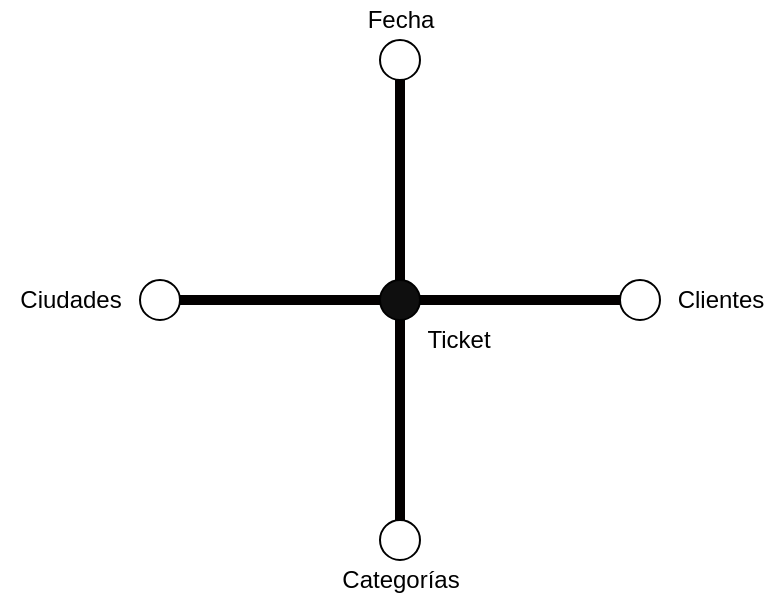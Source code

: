 <mxfile version="16.5.1" type="device"><diagram id="si9U_CuklEWdLb14gxWe" name="Página-1"><mxGraphModel dx="599" dy="381" grid="1" gridSize="10" guides="1" tooltips="1" connect="1" arrows="1" fold="1" page="1" pageScale="1" pageWidth="827" pageHeight="1169" math="0" shadow="0"><root><mxCell id="0"/><mxCell id="1" parent="0"/><mxCell id="MDfLbrN4hrkdVDj2bXb1-1" value="" style="endArrow=none;html=1;rounded=0;fillColor=#a20025;strokeColor=#030000;strokeWidth=5;startArrow=none;" edge="1" parent="1" source="MDfLbrN4hrkdVDj2bXb1-5"><mxGeometry width="50" height="50" relative="1" as="geometry"><mxPoint x="240" y="200" as="sourcePoint"/><mxPoint x="480" y="200" as="targetPoint"/></mxGeometry></mxCell><mxCell id="MDfLbrN4hrkdVDj2bXb1-2" value="" style="endArrow=none;html=1;rounded=0;fillColor=#a20025;strokeColor=#030000;strokeWidth=5;startArrow=none;" edge="1" parent="1" source="MDfLbrN4hrkdVDj2bXb1-8"><mxGeometry width="50" height="50" relative="1" as="geometry"><mxPoint x="360" y="80" as="sourcePoint"/><mxPoint x="360" y="320" as="targetPoint"/></mxGeometry></mxCell><mxCell id="MDfLbrN4hrkdVDj2bXb1-3" value="" style="ellipse;whiteSpace=wrap;html=1;aspect=fixed;" vertex="1" parent="1"><mxGeometry x="350" y="70" width="20" height="20" as="geometry"/></mxCell><mxCell id="MDfLbrN4hrkdVDj2bXb1-4" value="" style="endArrow=none;html=1;rounded=0;fillColor=#a20025;strokeColor=#030000;strokeWidth=5;startArrow=none;" edge="1" parent="1" target="MDfLbrN4hrkdVDj2bXb1-3"><mxGeometry width="50" height="50" relative="1" as="geometry"><mxPoint x="360" y="80" as="sourcePoint"/><mxPoint x="360" y="320" as="targetPoint"/></mxGeometry></mxCell><mxCell id="MDfLbrN4hrkdVDj2bXb1-5" value="" style="ellipse;whiteSpace=wrap;html=1;aspect=fixed;" vertex="1" parent="1"><mxGeometry x="470" y="190" width="20" height="20" as="geometry"/></mxCell><mxCell id="MDfLbrN4hrkdVDj2bXb1-6" value="" style="endArrow=none;html=1;rounded=0;fillColor=#a20025;strokeColor=#030000;strokeWidth=5;startArrow=none;" edge="1" parent="1" target="MDfLbrN4hrkdVDj2bXb1-5"><mxGeometry width="50" height="50" relative="1" as="geometry"><mxPoint x="240" y="200" as="sourcePoint"/><mxPoint x="480" y="200" as="targetPoint"/></mxGeometry></mxCell><mxCell id="MDfLbrN4hrkdVDj2bXb1-7" value="" style="ellipse;whiteSpace=wrap;html=1;aspect=fixed;" vertex="1" parent="1"><mxGeometry x="230" y="190" width="20" height="20" as="geometry"/></mxCell><mxCell id="MDfLbrN4hrkdVDj2bXb1-8" value="" style="ellipse;whiteSpace=wrap;html=1;aspect=fixed;" vertex="1" parent="1"><mxGeometry x="350" y="310" width="20" height="20" as="geometry"/></mxCell><mxCell id="MDfLbrN4hrkdVDj2bXb1-9" value="" style="endArrow=none;html=1;rounded=0;fillColor=#a20025;strokeColor=#030000;strokeWidth=5;startArrow=none;" edge="1" parent="1" source="MDfLbrN4hrkdVDj2bXb1-3" target="MDfLbrN4hrkdVDj2bXb1-8"><mxGeometry width="50" height="50" relative="1" as="geometry"><mxPoint x="360" y="90" as="sourcePoint"/><mxPoint x="360" y="320" as="targetPoint"/></mxGeometry></mxCell><mxCell id="MDfLbrN4hrkdVDj2bXb1-10" value="Ticket" style="text;html=1;align=center;verticalAlign=middle;resizable=0;points=[];autosize=1;strokeColor=none;fillColor=none;" vertex="1" parent="1"><mxGeometry x="364" y="210" width="50" height="20" as="geometry"/></mxCell><mxCell id="MDfLbrN4hrkdVDj2bXb1-11" value="" style="ellipse;whiteSpace=wrap;html=1;aspect=fixed;fillColor=#0F0F0F;" vertex="1" parent="1"><mxGeometry x="350" y="190" width="20" height="20" as="geometry"/></mxCell><mxCell id="MDfLbrN4hrkdVDj2bXb1-12" value="Clientes" style="text;html=1;align=center;verticalAlign=middle;resizable=0;points=[];autosize=1;strokeColor=none;fillColor=none;" vertex="1" parent="1"><mxGeometry x="490" y="190" width="60" height="20" as="geometry"/></mxCell><mxCell id="MDfLbrN4hrkdVDj2bXb1-13" value="Categorías" style="text;html=1;align=center;verticalAlign=middle;resizable=0;points=[];autosize=1;strokeColor=none;fillColor=none;" vertex="1" parent="1"><mxGeometry x="325" y="330" width="70" height="20" as="geometry"/></mxCell><mxCell id="MDfLbrN4hrkdVDj2bXb1-14" value="Ciudades" style="text;html=1;align=center;verticalAlign=middle;resizable=0;points=[];autosize=1;strokeColor=none;fillColor=none;" vertex="1" parent="1"><mxGeometry x="160" y="190" width="70" height="20" as="geometry"/></mxCell><mxCell id="MDfLbrN4hrkdVDj2bXb1-15" value="Fecha" style="text;html=1;align=center;verticalAlign=middle;resizable=0;points=[];autosize=1;strokeColor=none;fillColor=none;" vertex="1" parent="1"><mxGeometry x="335" y="50" width="50" height="20" as="geometry"/></mxCell></root></mxGraphModel></diagram></mxfile>